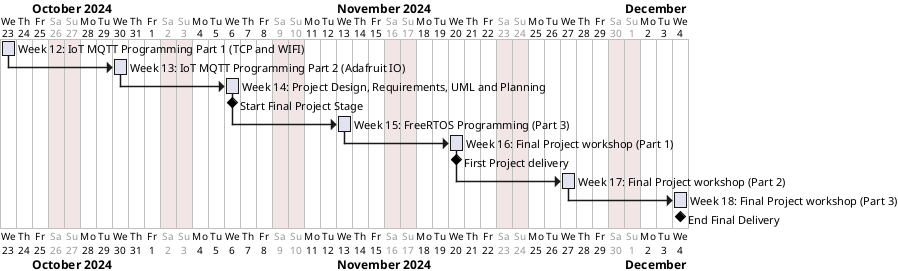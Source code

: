 @startgantt
saturday are closed
sunday are closed

Project starts the 23th of October 2024

[Week 12: IoT MQTT Programming Part 1 (TCP and WIFI)] as [W1] starts at 2024-10-23 and lasts 1 day
[Week 13: IoT MQTT Programming Part 2 (Adafruit IO)] as [W2] starts 6 days after [W1]'s end and lasts 1 day
[Week 14: Project Design, Requirements, UML and Planning] as [W3] starts 6 days after [W2]'s end and lasts 1 day
[Start Final Project Stage] happens at [W3]'s end
[Week 15: FreeRTOS Programming (Part 3)] as [W4] starts 6 days after [W3]'s end and lasts 1 day
[Week 16: Final Project workshop (Part 1)] as [W5] starts 6 days after [W4]'s end and lasts 1 day
[First Project delivery] happens at [W5]'s end
[Week 17: Final Project workshop (Part 2)] as [W6] starts 6 days after [W5]'s end and lasts 1 day
[Week 18: Final Project workshop (Part 3)] as [W7] starts 6 days after [W6]'s end and lasts 1 day
[End Final Delivery] happens at [W7]'s end
@endgantt
